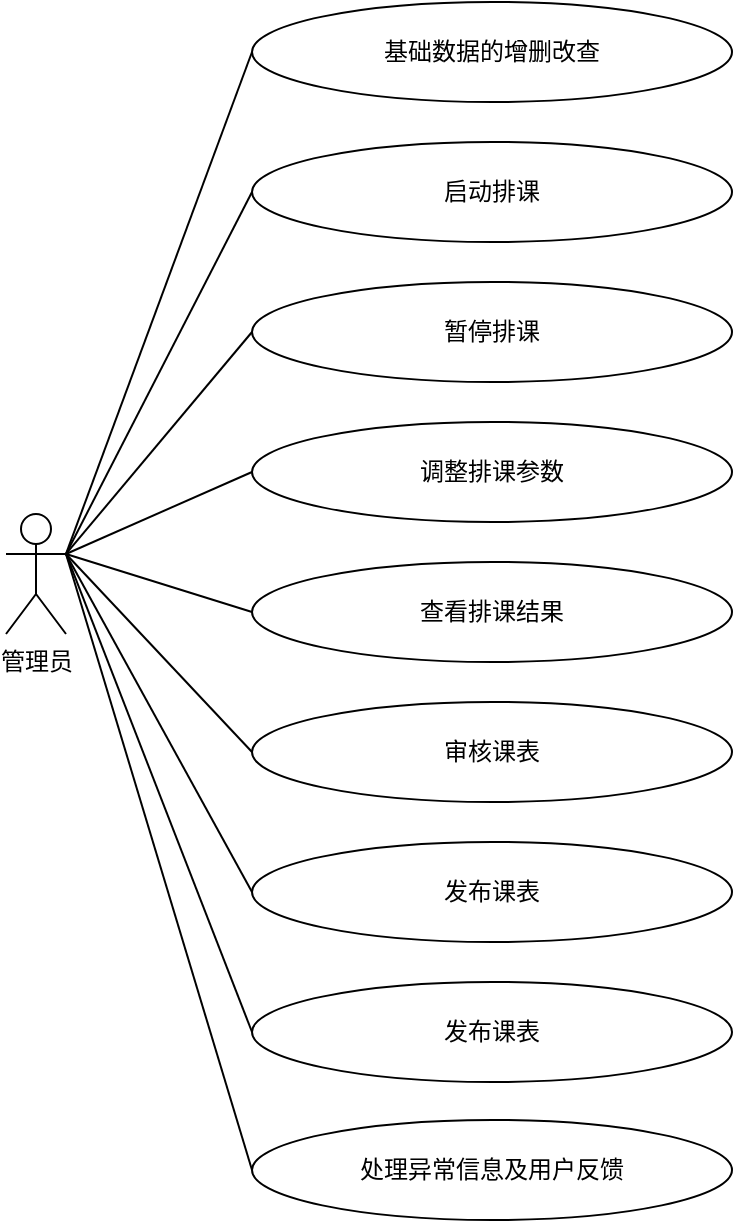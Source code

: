 <mxfile version="25.0.3">
  <diagram name="第 1 页" id="iBCcbAIl5xJ82POdG3NF">
    <mxGraphModel dx="2306" dy="1141" grid="1" gridSize="10" guides="1" tooltips="1" connect="1" arrows="1" fold="1" page="1" pageScale="1" pageWidth="5000" pageHeight="5000" math="0" shadow="0">
      <root>
        <mxCell id="0" />
        <mxCell id="1" parent="0" />
        <mxCell id="y1nobqfwPycfZOGXGUGH-1" value="管理员" style="shape=umlActor;verticalLabelPosition=bottom;verticalAlign=top;html=1;outlineConnect=0;" vertex="1" parent="1">
          <mxGeometry x="157" y="380" width="30" height="60" as="geometry" />
        </mxCell>
        <mxCell id="y1nobqfwPycfZOGXGUGH-4" value="基础数据的增删改查" style="ellipse;whiteSpace=wrap;html=1;" vertex="1" parent="1">
          <mxGeometry x="280" y="124" width="240" height="50" as="geometry" />
        </mxCell>
        <mxCell id="y1nobqfwPycfZOGXGUGH-6" value="启动排课" style="ellipse;whiteSpace=wrap;html=1;" vertex="1" parent="1">
          <mxGeometry x="280" y="194" width="240" height="50" as="geometry" />
        </mxCell>
        <mxCell id="y1nobqfwPycfZOGXGUGH-7" value="暂停排课" style="ellipse;whiteSpace=wrap;html=1;" vertex="1" parent="1">
          <mxGeometry x="280" y="264" width="240" height="50" as="geometry" />
        </mxCell>
        <mxCell id="y1nobqfwPycfZOGXGUGH-8" value="调整排课参数" style="ellipse;whiteSpace=wrap;html=1;" vertex="1" parent="1">
          <mxGeometry x="280" y="334" width="240" height="50" as="geometry" />
        </mxCell>
        <mxCell id="y1nobqfwPycfZOGXGUGH-9" value="查看排课结果" style="ellipse;whiteSpace=wrap;html=1;" vertex="1" parent="1">
          <mxGeometry x="280" y="404" width="240" height="50" as="geometry" />
        </mxCell>
        <mxCell id="y1nobqfwPycfZOGXGUGH-10" value="审核课表" style="ellipse;whiteSpace=wrap;html=1;" vertex="1" parent="1">
          <mxGeometry x="280" y="474" width="240" height="50" as="geometry" />
        </mxCell>
        <mxCell id="y1nobqfwPycfZOGXGUGH-11" value="发布课表" style="ellipse;whiteSpace=wrap;html=1;" vertex="1" parent="1">
          <mxGeometry x="280" y="544" width="240" height="50" as="geometry" />
        </mxCell>
        <mxCell id="y1nobqfwPycfZOGXGUGH-12" value="发布课表" style="ellipse;whiteSpace=wrap;html=1;" vertex="1" parent="1">
          <mxGeometry x="280" y="614" width="240" height="50" as="geometry" />
        </mxCell>
        <mxCell id="y1nobqfwPycfZOGXGUGH-13" value="处理异常信息及用户反馈" style="ellipse;whiteSpace=wrap;html=1;" vertex="1" parent="1">
          <mxGeometry x="280" y="683" width="240" height="50" as="geometry" />
        </mxCell>
        <mxCell id="y1nobqfwPycfZOGXGUGH-15" value="" style="endArrow=none;html=1;rounded=0;entryX=0;entryY=0.5;entryDx=0;entryDy=0;exitX=1;exitY=0.333;exitDx=0;exitDy=0;exitPerimeter=0;" edge="1" parent="1" source="y1nobqfwPycfZOGXGUGH-1" target="y1nobqfwPycfZOGXGUGH-4">
          <mxGeometry relative="1" as="geometry">
            <mxPoint x="440" y="580" as="sourcePoint" />
            <mxPoint x="600" y="580" as="targetPoint" />
          </mxGeometry>
        </mxCell>
        <mxCell id="y1nobqfwPycfZOGXGUGH-16" value="" style="endArrow=none;html=1;rounded=0;entryX=0;entryY=0.5;entryDx=0;entryDy=0;exitX=1;exitY=0.333;exitDx=0;exitDy=0;exitPerimeter=0;" edge="1" parent="1" source="y1nobqfwPycfZOGXGUGH-1" target="y1nobqfwPycfZOGXGUGH-6">
          <mxGeometry relative="1" as="geometry">
            <mxPoint x="190" y="400" as="sourcePoint" />
            <mxPoint x="290" y="196" as="targetPoint" />
          </mxGeometry>
        </mxCell>
        <mxCell id="y1nobqfwPycfZOGXGUGH-17" value="" style="endArrow=none;html=1;rounded=0;entryX=0;entryY=0.5;entryDx=0;entryDy=0;exitX=1;exitY=0.333;exitDx=0;exitDy=0;exitPerimeter=0;" edge="1" parent="1" source="y1nobqfwPycfZOGXGUGH-1" target="y1nobqfwPycfZOGXGUGH-10">
          <mxGeometry relative="1" as="geometry">
            <mxPoint x="240" y="430" as="sourcePoint" />
            <mxPoint x="300" y="206" as="targetPoint" />
          </mxGeometry>
        </mxCell>
        <mxCell id="y1nobqfwPycfZOGXGUGH-18" value="" style="endArrow=none;html=1;rounded=0;entryX=0;entryY=0.5;entryDx=0;entryDy=0;exitX=1;exitY=0.333;exitDx=0;exitDy=0;exitPerimeter=0;" edge="1" parent="1" source="y1nobqfwPycfZOGXGUGH-1" target="y1nobqfwPycfZOGXGUGH-11">
          <mxGeometry relative="1" as="geometry">
            <mxPoint x="217" y="430" as="sourcePoint" />
            <mxPoint x="310" y="216" as="targetPoint" />
          </mxGeometry>
        </mxCell>
        <mxCell id="y1nobqfwPycfZOGXGUGH-19" value="" style="endArrow=none;html=1;rounded=0;entryX=0;entryY=0.5;entryDx=0;entryDy=0;exitX=1;exitY=0.333;exitDx=0;exitDy=0;exitPerimeter=0;" edge="1" parent="1" source="y1nobqfwPycfZOGXGUGH-1" target="y1nobqfwPycfZOGXGUGH-12">
          <mxGeometry relative="1" as="geometry">
            <mxPoint x="227" y="440" as="sourcePoint" />
            <mxPoint x="320" y="226" as="targetPoint" />
          </mxGeometry>
        </mxCell>
        <mxCell id="y1nobqfwPycfZOGXGUGH-20" value="" style="endArrow=none;html=1;rounded=0;entryX=0;entryY=0.5;entryDx=0;entryDy=0;exitX=1;exitY=0.333;exitDx=0;exitDy=0;exitPerimeter=0;" edge="1" parent="1" source="y1nobqfwPycfZOGXGUGH-1" target="y1nobqfwPycfZOGXGUGH-13">
          <mxGeometry relative="1" as="geometry">
            <mxPoint x="237" y="450" as="sourcePoint" />
            <mxPoint x="330" y="236" as="targetPoint" />
          </mxGeometry>
        </mxCell>
        <mxCell id="y1nobqfwPycfZOGXGUGH-21" value="" style="endArrow=none;html=1;rounded=0;exitX=1;exitY=0.333;exitDx=0;exitDy=0;exitPerimeter=0;entryX=0;entryY=0.5;entryDx=0;entryDy=0;" edge="1" parent="1" source="y1nobqfwPycfZOGXGUGH-1" target="y1nobqfwPycfZOGXGUGH-7">
          <mxGeometry relative="1" as="geometry">
            <mxPoint x="290" y="830" as="sourcePoint" />
            <mxPoint x="450" y="830" as="targetPoint" />
          </mxGeometry>
        </mxCell>
        <mxCell id="y1nobqfwPycfZOGXGUGH-22" value="" style="endArrow=none;html=1;rounded=0;exitX=1;exitY=0.333;exitDx=0;exitDy=0;exitPerimeter=0;entryX=0;entryY=0.5;entryDx=0;entryDy=0;" edge="1" parent="1" source="y1nobqfwPycfZOGXGUGH-1" target="y1nobqfwPycfZOGXGUGH-8">
          <mxGeometry relative="1" as="geometry">
            <mxPoint x="290" y="860" as="sourcePoint" />
            <mxPoint x="450" y="860" as="targetPoint" />
          </mxGeometry>
        </mxCell>
        <mxCell id="y1nobqfwPycfZOGXGUGH-23" value="" style="endArrow=none;html=1;rounded=0;exitX=1;exitY=0.333;exitDx=0;exitDy=0;exitPerimeter=0;entryX=0;entryY=0.5;entryDx=0;entryDy=0;" edge="1" parent="1" source="y1nobqfwPycfZOGXGUGH-1" target="y1nobqfwPycfZOGXGUGH-9">
          <mxGeometry relative="1" as="geometry">
            <mxPoint x="440" y="580" as="sourcePoint" />
            <mxPoint x="600" y="580" as="targetPoint" />
          </mxGeometry>
        </mxCell>
      </root>
    </mxGraphModel>
  </diagram>
</mxfile>
